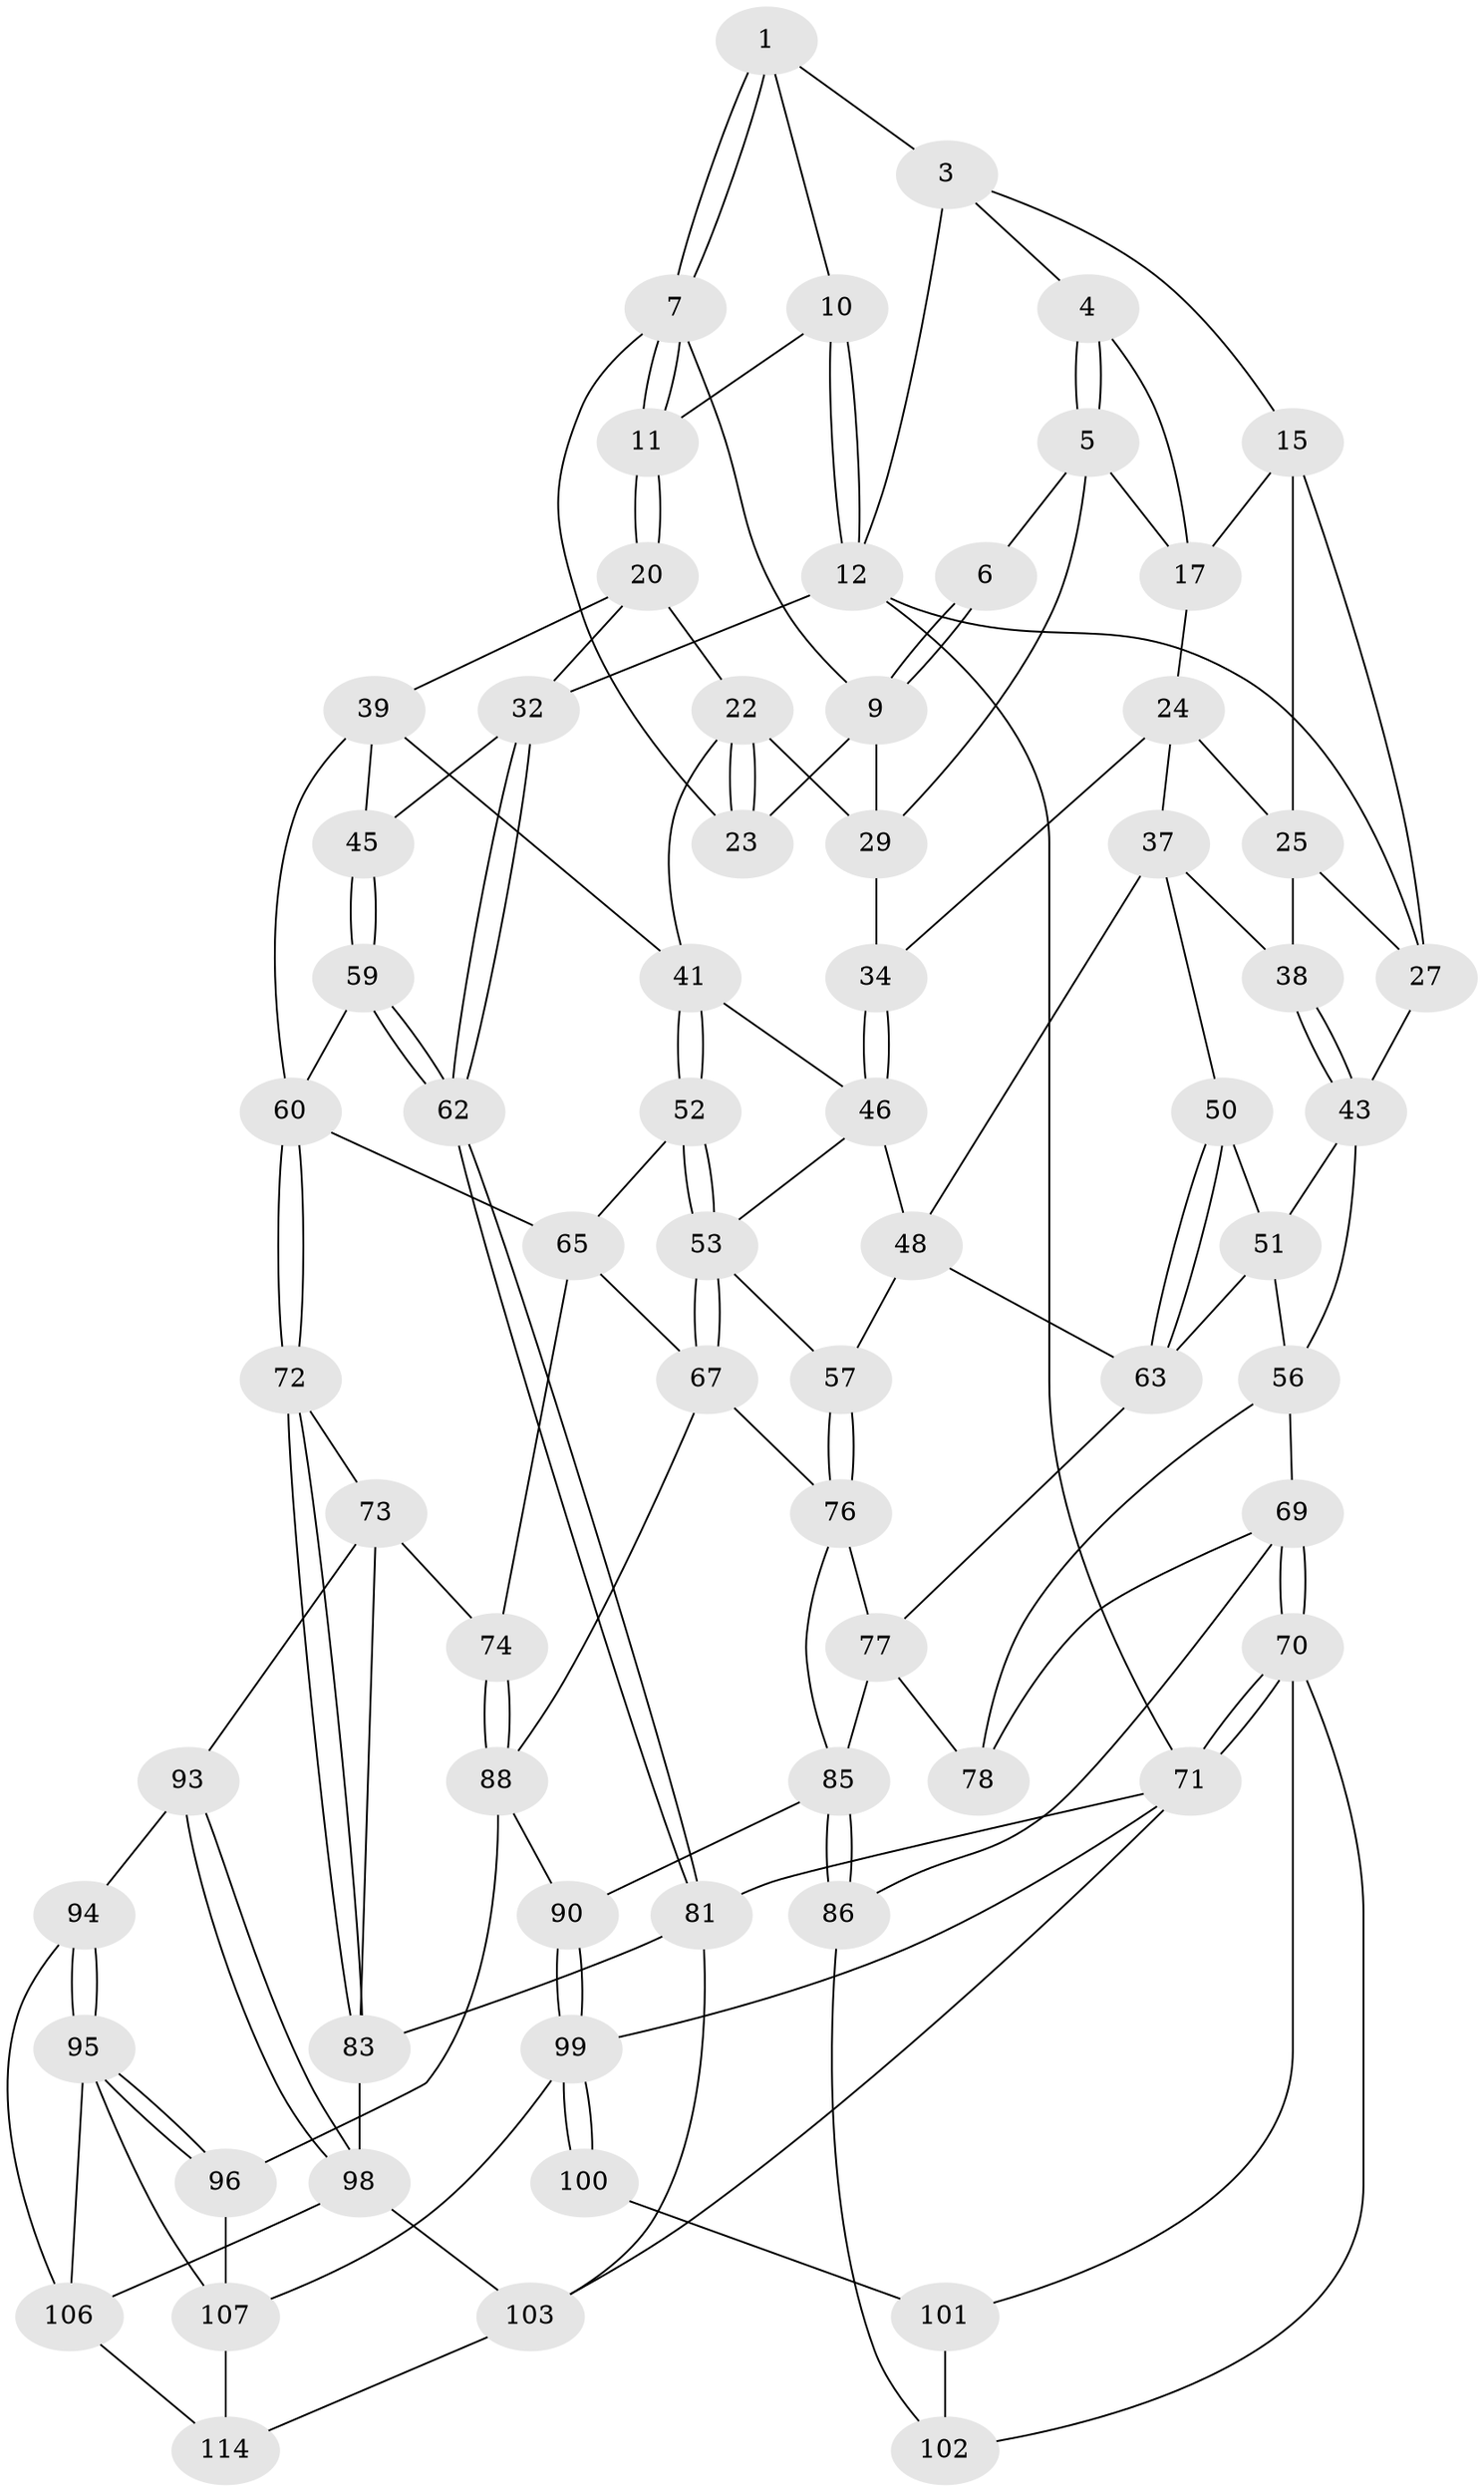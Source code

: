 // original degree distribution, {3: 0.017543859649122806, 4: 0.24561403508771928, 5: 0.5087719298245614, 6: 0.22807017543859648}
// Generated by graph-tools (version 1.1) at 2025/11/02/27/25 16:11:55]
// undirected, 69 vertices, 154 edges
graph export_dot {
graph [start="1"]
  node [color=gray90,style=filled];
  1 [pos="+0.68764747927118+0",super="+2"];
  3 [pos="+0.3996654157004618+0",super="+14"];
  4 [pos="+0.3995534376683732+0"];
  5 [pos="+0.491719942052711+0.0496614492186345",super="+18"];
  6 [pos="+0.6768361698491405+0"];
  7 [pos="+0.7108824114624274+0.04688421186142495",super="+8"];
  9 [pos="+0.591237498831037+0.09413188579467682",super="+28"];
  10 [pos="+1+0"];
  11 [pos="+0.8008504387106231+0.11742756720062468"];
  12 [pos="+1+0",super="+13"];
  15 [pos="+0.0034524796805072188+0",super="+16"];
  17 [pos="+0.31823150230466735+0",super="+19"];
  20 [pos="+0.8070112944007386+0.18567305586894586",super="+21"];
  22 [pos="+0.7215825520007988+0.17650390097042012",super="+30"];
  23 [pos="+0.6997342030209377+0.13946585286939023"];
  24 [pos="+0.30031136064554476+0.12090274825063282",super="+35"];
  25 [pos="+0.1919878061908203+0.14563125459682275",super="+26"];
  27 [pos="+0.09471230350412695+0.17215808650118075",super="+36"];
  29 [pos="+0.5227132896444019+0.13033653845897433",super="+31"];
  32 [pos="+1+0.20038193962488987",super="+33"];
  34 [pos="+0.35874644611487216+0.22933357905755547"];
  37 [pos="+0.27408305754623735+0.29526869660909405",super="+49"];
  38 [pos="+0.1603423803564558+0.2477827704593311"];
  39 [pos="+0.64346196554207+0.32452518344931963",super="+40"];
  41 [pos="+0.5700807912717359+0.32452661507474106",super="+42"];
  43 [pos="+0.11393014892426272+0.2950192177336962",super="+44"];
  45 [pos="+0.826587233955192+0.32014865388160296"];
  46 [pos="+0.42246139392467663+0.3285639440696862",super="+47"];
  48 [pos="+0.34249484755527965+0.37911972623344076",super="+58"];
  50 [pos="+0.22992353992711081+0.38955273186159306"];
  51 [pos="+0.12251919041132758+0.3181223779779743",super="+55"];
  52 [pos="+0.5483162600080442+0.40493108520151244"];
  53 [pos="+0.5116822990886348+0.48077268012158214",super="+54"];
  56 [pos="+0+0.4040439082263343",super="+68"];
  57 [pos="+0.3522575720064222+0.5236084044014567"];
  59 [pos="+0.8082231169170817+0.48151040084616714"];
  60 [pos="+0.7938167878733471+0.48929978312967004",super="+61"];
  62 [pos="+1+0.5858459345185972"];
  63 [pos="+0.21307537111176844+0.4846445042380725",super="+64"];
  65 [pos="+0.6598816006023073+0.4724239464917816",super="+66"];
  67 [pos="+0.489120407316554+0.5587761034075528",super="+75"];
  69 [pos="+0+0.7649428493320477",super="+87"];
  70 [pos="+0+1",super="+105"];
  71 [pos="+0+1",super="+84"];
  72 [pos="+0.7225462644868241+0.6217903815103429"];
  73 [pos="+0.6776025093946048+0.6579928833909252",super="+92"];
  74 [pos="+0.6760226915136648+0.6580752658800162"];
  76 [pos="+0.3987450005001813+0.5724315909648455",super="+79"];
  77 [pos="+0.13555049841034655+0.5774985066615183",super="+80"];
  78 [pos="+0.11100709850186986+0.5811136813486808"];
  81 [pos="+1+0.6235909683734033",super="+82"];
  83 [pos="+0.9619664465951179+0.7059001085161067",super="+97"];
  85 [pos="+0.13020063551511507+0.753696004025022",super="+91"];
  86 [pos="+0.12167215508337922+0.7653910619187132"];
  88 [pos="+0.5766127804153914+0.7996085783272351",super="+89"];
  90 [pos="+0.35565068499280117+0.9728688915181836"];
  93 [pos="+0.7410165767263891+0.7716860803348029"];
  94 [pos="+0.7272626604422135+0.8326090727019477"];
  95 [pos="+0.68073038666598+0.879376281938693",super="+110"];
  96 [pos="+0.5780051807364666+0.8009860837797066"];
  98 [pos="+0.8378795675555272+0.860379789862699",super="+104"];
  99 [pos="+0.35487650172464347+0.975076231008207",super="+109"];
  100 [pos="+0.23739289032728117+0.9145661382360716"];
  101 [pos="+0.15539260736802507+0.8234056318944812",super="+111"];
  102 [pos="+0.12985336415580062+0.7846214327286161"];
  103 [pos="+0.9076780918339719+0.9188940686504692",super="+113"];
  106 [pos="+0.8019231814697708+0.8810333603895226",super="+112"];
  107 [pos="+0.59762618243426+0.8923582838902985",super="+108"];
  114 [pos="+0.6714767946029413+1"];
  1 -- 7;
  1 -- 7;
  1 -- 10;
  1 -- 3;
  3 -- 4;
  3 -- 12;
  3 -- 15;
  4 -- 5;
  4 -- 5;
  4 -- 17;
  5 -- 6;
  5 -- 29;
  5 -- 17;
  6 -- 9;
  6 -- 9;
  7 -- 11;
  7 -- 11;
  7 -- 9;
  7 -- 23;
  9 -- 29;
  9 -- 23;
  10 -- 11;
  10 -- 12;
  10 -- 12;
  11 -- 20;
  11 -- 20;
  12 -- 32;
  12 -- 27;
  12 -- 71 [weight=2];
  15 -- 27;
  15 -- 17;
  15 -- 25;
  17 -- 24;
  20 -- 22;
  20 -- 39;
  20 -- 32;
  22 -- 23;
  22 -- 23;
  22 -- 41;
  22 -- 29;
  24 -- 25;
  24 -- 34;
  24 -- 37;
  25 -- 27;
  25 -- 38;
  27 -- 43;
  29 -- 34;
  32 -- 62;
  32 -- 62;
  32 -- 45;
  34 -- 46;
  34 -- 46;
  37 -- 38;
  37 -- 48;
  37 -- 50;
  38 -- 43;
  38 -- 43;
  39 -- 45;
  39 -- 41;
  39 -- 60;
  41 -- 52;
  41 -- 52;
  41 -- 46;
  43 -- 51;
  43 -- 56;
  45 -- 59;
  45 -- 59;
  46 -- 48;
  46 -- 53;
  48 -- 57;
  48 -- 63;
  50 -- 51;
  50 -- 63;
  50 -- 63;
  51 -- 56;
  51 -- 63;
  52 -- 53;
  52 -- 53;
  52 -- 65;
  53 -- 67;
  53 -- 67;
  53 -- 57;
  56 -- 69;
  56 -- 78;
  57 -- 76;
  57 -- 76;
  59 -- 60;
  59 -- 62;
  59 -- 62;
  60 -- 72;
  60 -- 72;
  60 -- 65;
  62 -- 81;
  62 -- 81;
  63 -- 77;
  65 -- 74;
  65 -- 67;
  67 -- 88;
  67 -- 76;
  69 -- 70;
  69 -- 70;
  69 -- 78;
  69 -- 86;
  70 -- 71;
  70 -- 71;
  70 -- 102;
  70 -- 101;
  71 -- 99;
  71 -- 81;
  71 -- 103;
  72 -- 73;
  72 -- 83;
  72 -- 83;
  73 -- 74;
  73 -- 93;
  73 -- 83;
  74 -- 88;
  74 -- 88;
  76 -- 85;
  76 -- 77;
  77 -- 78;
  77 -- 85;
  81 -- 83;
  81 -- 103;
  83 -- 98;
  85 -- 86;
  85 -- 86;
  85 -- 90;
  86 -- 102;
  88 -- 96;
  88 -- 90;
  90 -- 99;
  90 -- 99;
  93 -- 94;
  93 -- 98;
  93 -- 98;
  94 -- 95;
  94 -- 95;
  94 -- 106;
  95 -- 96;
  95 -- 96;
  95 -- 107;
  95 -- 106;
  96 -- 107;
  98 -- 106;
  98 -- 103;
  99 -- 100;
  99 -- 100;
  99 -- 107;
  100 -- 101 [weight=2];
  101 -- 102;
  103 -- 114;
  106 -- 114;
  107 -- 114;
}
